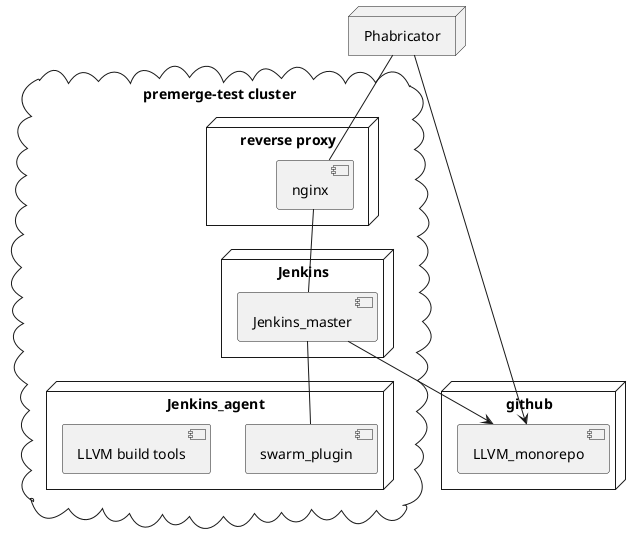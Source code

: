 @startuml
node Phabricator

node github {
component LLVM_monorepo
}

cloud "premerge-test cluster" {


node "reverse proxy" {
component nginx
}

node "Jenkins" {
component "Jenkins_master"
}
node "Jenkins_agent" {
component "swarm_plugin"
component "LLVM build tools"
}

}


Jenkins_master -- swarm_plugin
nginx -- Jenkins_master
Phabricator -- nginx
Phabricator --> LLVM_monorepo
Jenkins_master --> LLVM_monorepo
@enduml
